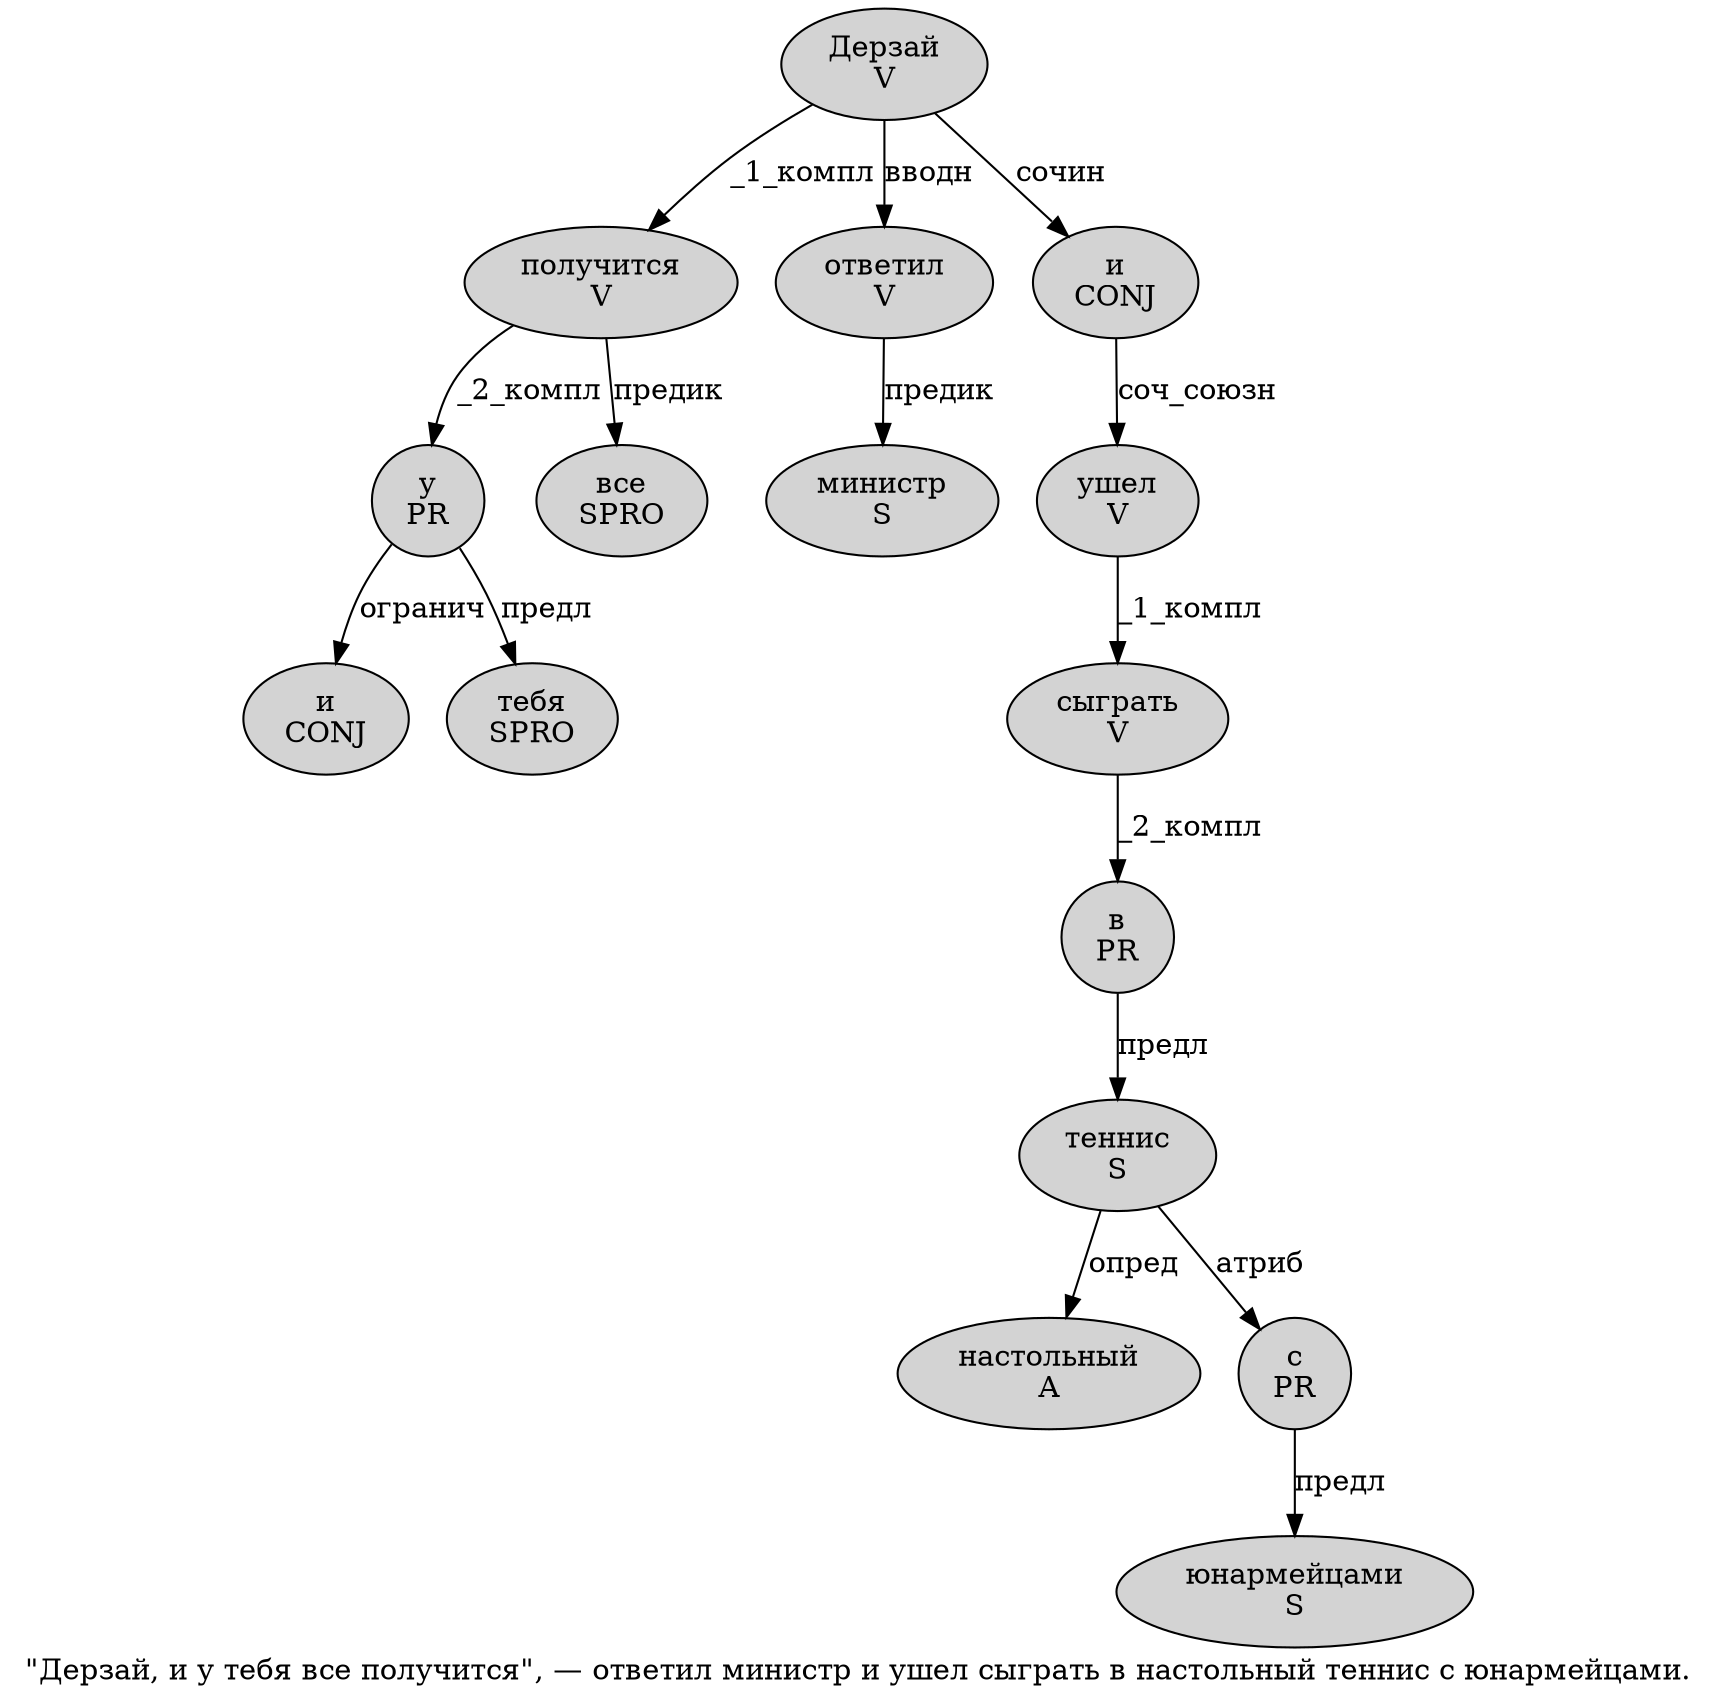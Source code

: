 digraph SENTENCE_651 {
	graph [label="\"Дерзай, и у тебя все получится\", — ответил министр и ушел сыграть в настольный теннис с юнармейцами."]
	node [style=filled]
		1 [label="Дерзай
V" color="" fillcolor=lightgray penwidth=1 shape=ellipse]
		3 [label="и
CONJ" color="" fillcolor=lightgray penwidth=1 shape=ellipse]
		4 [label="у
PR" color="" fillcolor=lightgray penwidth=1 shape=ellipse]
		5 [label="тебя
SPRO" color="" fillcolor=lightgray penwidth=1 shape=ellipse]
		6 [label="все
SPRO" color="" fillcolor=lightgray penwidth=1 shape=ellipse]
		7 [label="получится
V" color="" fillcolor=lightgray penwidth=1 shape=ellipse]
		11 [label="ответил
V" color="" fillcolor=lightgray penwidth=1 shape=ellipse]
		12 [label="министр
S" color="" fillcolor=lightgray penwidth=1 shape=ellipse]
		13 [label="и
CONJ" color="" fillcolor=lightgray penwidth=1 shape=ellipse]
		14 [label="ушел
V" color="" fillcolor=lightgray penwidth=1 shape=ellipse]
		15 [label="сыграть
V" color="" fillcolor=lightgray penwidth=1 shape=ellipse]
		16 [label="в
PR" color="" fillcolor=lightgray penwidth=1 shape=ellipse]
		17 [label="настольный
A" color="" fillcolor=lightgray penwidth=1 shape=ellipse]
		18 [label="теннис
S" color="" fillcolor=lightgray penwidth=1 shape=ellipse]
		19 [label="с
PR" color="" fillcolor=lightgray penwidth=1 shape=ellipse]
		20 [label="юнармейцами
S" color="" fillcolor=lightgray penwidth=1 shape=ellipse]
			14 -> 15 [label="_1_компл"]
			7 -> 4 [label="_2_компл"]
			7 -> 6 [label="предик"]
			13 -> 14 [label="соч_союзн"]
			1 -> 7 [label="_1_компл"]
			1 -> 11 [label="вводн"]
			1 -> 13 [label="сочин"]
			19 -> 20 [label="предл"]
			16 -> 18 [label="предл"]
			4 -> 3 [label="огранич"]
			4 -> 5 [label="предл"]
			15 -> 16 [label="_2_компл"]
			11 -> 12 [label="предик"]
			18 -> 17 [label="опред"]
			18 -> 19 [label="атриб"]
}